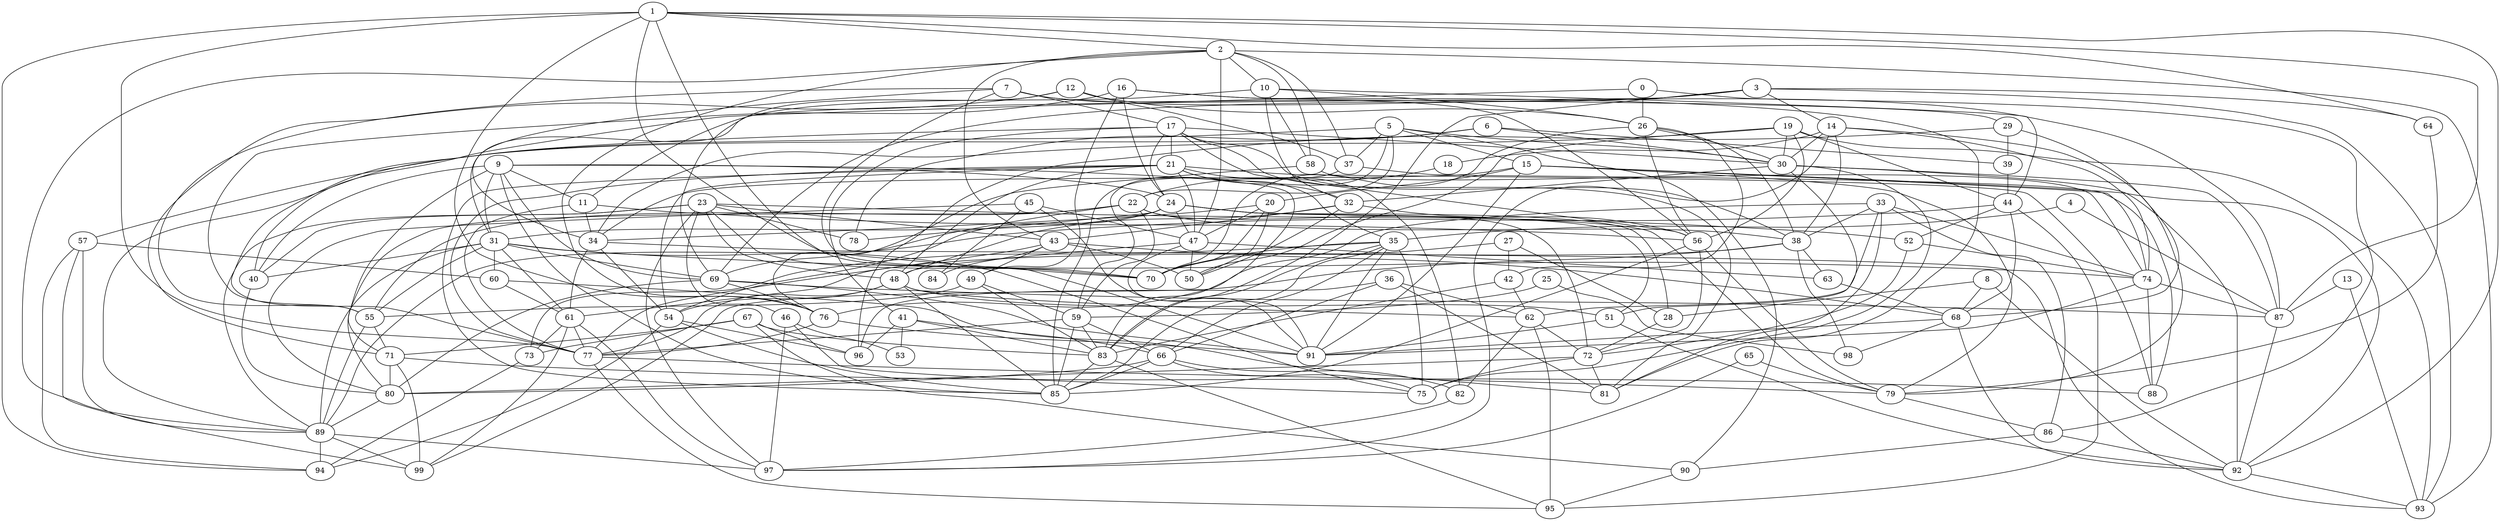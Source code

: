 strict graph "gnp_random_graph(100,0.06)" {
0;
1;
2;
3;
4;
5;
6;
7;
8;
9;
10;
11;
12;
13;
14;
15;
16;
17;
18;
19;
20;
21;
22;
23;
24;
25;
26;
27;
28;
29;
30;
31;
32;
33;
34;
35;
36;
37;
38;
39;
40;
41;
42;
43;
44;
45;
46;
47;
48;
49;
50;
51;
52;
53;
54;
55;
56;
57;
58;
59;
60;
61;
62;
63;
64;
65;
66;
67;
68;
69;
70;
71;
72;
73;
74;
75;
76;
77;
78;
79;
80;
81;
82;
83;
84;
85;
86;
87;
88;
89;
90;
91;
92;
93;
94;
95;
96;
97;
98;
99;
0 -- 40  [is_available=True, prob="0.769626745362"];
0 -- 26  [is_available=True, prob="1.0"];
0 -- 86  [is_available=True, prob="0.0445527356235"];
1 -- 64  [is_available=True, prob="0.862675481166"];
1 -- 2  [is_available=True, prob="0.738686443978"];
1 -- 70  [is_available=True, prob="0.608175101594"];
1 -- 76  [is_available=True, prob="0.988858971804"];
1 -- 77  [is_available=True, prob="1.0"];
1 -- 87  [is_available=True, prob="0.61590131799"];
1 -- 91  [is_available=True, prob="0.887815402571"];
1 -- 92  [is_available=True, prob="0.376840253081"];
1 -- 94  [is_available=True, prob="0.669273185184"];
2 -- 37  [is_available=True, prob="0.114771207679"];
2 -- 10  [is_available=True, prob="0.650142783012"];
2 -- 43  [is_available=True, prob="0.55130890883"];
2 -- 76  [is_available=True, prob="1.0"];
2 -- 47  [is_available=True, prob="0.281232006889"];
2 -- 89  [is_available=True, prob="0.441204296313"];
2 -- 58  [is_available=True, prob="1.0"];
2 -- 93  [is_available=True, prob="0.562800550873"];
3 -- 64  [is_available=True, prob="0.535026279028"];
3 -- 69  [is_available=True, prob="0.727927839257"];
3 -- 14  [is_available=True, prob="0.153827324161"];
3 -- 83  [is_available=True, prob="0.0510098681426"];
3 -- 93  [is_available=True, prob="1.0"];
3 -- 31  [is_available=True, prob="0.186699672318"];
4 -- 35  [is_available=True, prob="0.364691150144"];
4 -- 87  [is_available=True, prob="0.273770905707"];
5 -- 37  [is_available=True, prob="1.0"];
5 -- 15  [is_available=True, prob="0.134245260527"];
5 -- 22  [is_available=True, prob="0.0106474721293"];
5 -- 89  [is_available=True, prob="0.458212298719"];
5 -- 90  [is_available=True, prob="0.805855968409"];
5 -- 59  [is_available=True, prob="1.0"];
5 -- 30  [is_available=True, prob="1.0"];
6 -- 57  [is_available=True, prob="0.430897448428"];
6 -- 78  [is_available=True, prob="0.544377824518"];
6 -- 30  [is_available=True, prob="0.181139986926"];
6 -- 39  [is_available=True, prob="1.0"];
7 -- 34  [is_available=True, prob="1.0"];
7 -- 70  [is_available=True, prob="0.715267571838"];
7 -- 55  [is_available=True, prob="0.331574842252"];
7 -- 17  [is_available=True, prob="1.0"];
7 -- 87  [is_available=True, prob="0.850677713902"];
7 -- 56  [is_available=True, prob="0.231642439848"];
8 -- 92  [is_available=True, prob="0.385283120246"];
8 -- 68  [is_available=True, prob="0.990815091374"];
8 -- 28  [is_available=True, prob="1.0"];
9 -- 69  [is_available=True, prob="0.760306799988"];
9 -- 71  [is_available=True, prob="0.0361030400707"];
9 -- 40  [is_available=True, prob="0.974873325183"];
9 -- 11  [is_available=True, prob="1.0"];
9 -- 83  [is_available=True, prob="0.752620296859"];
9 -- 85  [is_available=True, prob="0.752945427234"];
9 -- 24  [is_available=True, prob="1.0"];
9 -- 31  [is_available=True, prob="0.210904031664"];
10 -- 32  [is_available=True, prob="0.720277854272"];
10 -- 11  [is_available=True, prob="0.174323929472"];
10 -- 44  [is_available=True, prob="0.683023878261"];
10 -- 58  [is_available=True, prob="0.999371673641"];
10 -- 26  [is_available=True, prob="0.915034486614"];
11 -- 56  [is_available=True, prob="0.878914499536"];
11 -- 34  [is_available=True, prob="1.0"];
11 -- 77  [is_available=True, prob="0.174511799587"];
12 -- 26  [is_available=True, prob="0.981574267822"];
12 -- 71  [is_available=True, prob="0.484164641696"];
12 -- 37  [is_available=True, prob="1.0"];
12 -- 69  [is_available=True, prob="1.0"];
13 -- 93  [is_available=True, prob="0.414401495017"];
13 -- 87  [is_available=True, prob="0.811389186981"];
14 -- 97  [is_available=True, prob="0.173267685993"];
14 -- 38  [is_available=True, prob="1.0"];
14 -- 74  [is_available=True, prob="0.743838699955"];
14 -- 79  [is_available=True, prob="1.0"];
14 -- 18  [is_available=True, prob="0.370726374072"];
14 -- 30  [is_available=True, prob="0.643745581025"];
15 -- 34  [is_available=True, prob="0.648093901167"];
15 -- 74  [is_available=True, prob="0.739568757459"];
15 -- 79  [is_available=True, prob="0.968319771207"];
15 -- 20  [is_available=True, prob="1.0"];
15 -- 91  [is_available=True, prob="0.580584374659"];
15 -- 92  [is_available=True, prob="1.0"];
16 -- 24  [is_available=True, prob="0.73344850005"];
16 -- 49  [is_available=True, prob="0.106776718999"];
16 -- 29  [is_available=True, prob="0.94881155863"];
16 -- 81  [is_available=True, prob="1.0"];
16 -- 55  [is_available=True, prob="0.628754688215"];
17 -- 38  [is_available=True, prob="0.743081837411"];
17 -- 41  [is_available=True, prob="0.476613899046"];
17 -- 77  [is_available=True, prob="1.0"];
17 -- 56  [is_available=True, prob="0.952677392449"];
17 -- 21  [is_available=True, prob="0.442490407609"];
17 -- 24  [is_available=True, prob="0.535533499819"];
17 -- 30  [is_available=True, prob="0.98386137451"];
17 -- 81  [is_available=True, prob="1.0"];
18 -- 22  [is_available=True, prob="1.0"];
19 -- 34  [is_available=True, prob="0.532080591964"];
19 -- 44  [is_available=True, prob="1.0"];
19 -- 50  [is_available=True, prob="0.68193034444"];
19 -- 56  [is_available=True, prob="0.223591770638"];
19 -- 93  [is_available=True, prob="1.0"];
19 -- 30  [is_available=True, prob="0.46944072348"];
20 -- 34  [is_available=True, prob="0.201615832056"];
20 -- 47  [is_available=True, prob="1.0"];
20 -- 50  [is_available=True, prob="0.00179257024098"];
20 -- 70  [is_available=True, prob="0.408856152423"];
21 -- 32  [is_available=True, prob="0.334262813948"];
21 -- 35  [is_available=True, prob="0.271427927685"];
21 -- 77  [is_available=True, prob="1.0"];
21 -- 47  [is_available=True, prob="0.153291843144"];
21 -- 48  [is_available=True, prob="1.0"];
21 -- 82  [is_available=True, prob="0.139798086819"];
21 -- 85  [is_available=True, prob="1.0"];
21 -- 54  [is_available=True, prob="0.403553302172"];
21 -- 88  [is_available=True, prob="0.448476781388"];
22 -- 69  [is_available=True, prob="0.358481022487"];
22 -- 38  [is_available=True, prob="1.0"];
22 -- 72  [is_available=True, prob="0.513952050945"];
22 -- 80  [is_available=True, prob="0.665929989441"];
22 -- 55  [is_available=True, prob="0.156037094892"];
22 -- 59  [is_available=True, prob="1.0"];
23 -- 97  [is_available=True, prob="1.0"];
23 -- 70  [is_available=True, prob="0.956376872733"];
23 -- 40  [is_available=True, prob="0.509899768391"];
23 -- 43  [is_available=True, prob="0.83900415243"];
23 -- 46  [is_available=True, prob="1.0"];
23 -- 48  [is_available=True, prob="0.459738040377"];
23 -- 52  [is_available=True, prob="1.0"];
23 -- 78  [is_available=True, prob="0.696417038205"];
23 -- 89  [is_available=True, prob="0.666234827875"];
24 -- 78  [is_available=True, prob="1.0"];
24 -- 47  [is_available=True, prob="0.475208593504"];
24 -- 51  [is_available=True, prob="1.0"];
24 -- 54  [is_available=True, prob="0.708620537691"];
24 -- 79  [is_available=True, prob="0.240736191318"];
24 -- 28  [is_available=True, prob="0.632409345295"];
24 -- 31  [is_available=True, prob="1.0"];
25 -- 98  [is_available=True, prob="0.697414567487"];
25 -- 59  [is_available=True, prob="0.551163030674"];
26 -- 70  [is_available=True, prob="0.562374885462"];
26 -- 38  [is_available=True, prob="1.0"];
26 -- 56  [is_available=True, prob="0.115727613212"];
26 -- 42  [is_available=True, prob="0.952776462111"];
26 -- 30  [is_available=True, prob="0.615995853614"];
27 -- 42  [is_available=True, prob="1.0"];
27 -- 28  [is_available=True, prob="1.0"];
27 -- 70  [is_available=True, prob="0.510035661057"];
28 -- 72  [is_available=True, prob="0.684561571975"];
29 -- 96  [is_available=True, prob="0.760635407487"];
29 -- 68  [is_available=True, prob="1.0"];
29 -- 39  [is_available=True, prob="1.0"];
30 -- 32  [is_available=True, prob="1.0"];
30 -- 51  [is_available=True, prob="0.296019060078"];
30 -- 75  [is_available=True, prob="0.582851238833"];
30 -- 87  [is_available=True, prob="0.989680820994"];
30 -- 92  [is_available=True, prob="1.0"];
31 -- 69  [is_available=True, prob="0.267807878932"];
31 -- 40  [is_available=True, prob="0.356895637686"];
31 -- 74  [is_available=True, prob="1.0"];
31 -- 75  [is_available=True, prob="0.00944283900289"];
31 -- 55  [is_available=True, prob="0.657445195138"];
31 -- 89  [is_available=True, prob="0.47740263129"];
31 -- 60  [is_available=True, prob="0.11389308133"];
31 -- 61  [is_available=True, prob="0.0505005189179"];
32 -- 43  [is_available=True, prob="1.0"];
32 -- 48  [is_available=True, prob="0.63014459808"];
32 -- 50  [is_available=True, prob="0.0840984006776"];
32 -- 56  [is_available=True, prob="0.986552227861"];
33 -- 38  [is_available=True, prob="0.566621381903"];
33 -- 74  [is_available=True, prob="1.0"];
33 -- 76  [is_available=True, prob="0.945129774077"];
33 -- 81  [is_available=True, prob="0.325353536973"];
33 -- 86  [is_available=True, prob="1.0"];
33 -- 62  [is_available=True, prob="1.0"];
34 -- 93  [is_available=True, prob="1.0"];
34 -- 54  [is_available=True, prob="1.0"];
34 -- 61  [is_available=True, prob="0.856051441551"];
35 -- 66  [is_available=True, prob="0.196551211208"];
35 -- 70  [is_available=True, prob="0.883636777811"];
35 -- 73  [is_available=True, prob="0.28298154599"];
35 -- 75  [is_available=True, prob="0.856297502141"];
35 -- 83  [is_available=True, prob="1.0"];
35 -- 91  [is_available=True, prob="0.946585837882"];
35 -- 85  [is_available=True, prob="0.623576151843"];
36 -- 96  [is_available=True, prob="0.35843183831"];
36 -- 81  [is_available=True, prob="0.887607696874"];
36 -- 66  [is_available=True, prob="0.983300629913"];
36 -- 62  [is_available=True, prob="1.0"];
37 -- 88  [is_available=True, prob="0.575519067395"];
37 -- 85  [is_available=True, prob="0.430834752527"];
38 -- 98  [is_available=True, prob="0.35988809126"];
38 -- 99  [is_available=True, prob="1.0"];
38 -- 61  [is_available=True, prob="1.0"];
38 -- 63  [is_available=True, prob="0.441908507948"];
39 -- 44  [is_available=True, prob="0.237722225015"];
40 -- 80  [is_available=True, prob="0.872479879079"];
41 -- 96  [is_available=True, prob="1.0"];
41 -- 66  [is_available=True, prob="0.442213553563"];
41 -- 83  [is_available=True, prob="0.732883038598"];
41 -- 53  [is_available=True, prob="0.194512938417"];
42 -- 83  [is_available=True, prob="0.39564549465"];
42 -- 62  [is_available=True, prob="0.688189616351"];
43 -- 68  [is_available=True, prob="0.483787549832"];
43 -- 77  [is_available=True, prob="1.0"];
43 -- 49  [is_available=True, prob="1.0"];
43 -- 50  [is_available=True, prob="0.764939913923"];
43 -- 84  [is_available=True, prob="0.415179670013"];
44 -- 68  [is_available=True, prob="0.332185632602"];
44 -- 52  [is_available=True, prob="0.116561169188"];
44 -- 89  [is_available=True, prob="0.637519571436"];
44 -- 95  [is_available=True, prob="0.328371775802"];
45 -- 80  [is_available=True, prob="0.658769774155"];
45 -- 91  [is_available=True, prob="0.186185669997"];
45 -- 84  [is_available=True, prob="0.693158355937"];
45 -- 47  [is_available=True, prob="0.0935874993268"];
46 -- 97  [is_available=True, prob="0.569439516437"];
46 -- 75  [is_available=True, prob="0.747870059649"];
46 -- 53  [is_available=True, prob="0.609773044024"];
47 -- 48  [is_available=True, prob="0.963652429881"];
47 -- 50  [is_available=True, prob="0.458899383545"];
47 -- 91  [is_available=True, prob="0.54928745147"];
47 -- 63  [is_available=True, prob="0.456786155231"];
48 -- 77  [is_available=True, prob="0.675347030984"];
48 -- 51  [is_available=True, prob="0.290993723212"];
48 -- 54  [is_available=True, prob="1.0"];
48 -- 62  [is_available=True, prob="0.781637016029"];
48 -- 85  [is_available=True, prob="0.693587244595"];
49 -- 59  [is_available=True, prob="1.0"];
49 -- 83  [is_available=True, prob="1.0"];
49 -- 55  [is_available=True, prob="1.0"];
51 -- 91  [is_available=True, prob="0.955052636583"];
51 -- 92  [is_available=True, prob="0.0239845113255"];
52 -- 72  [is_available=True, prob="0.584604518278"];
52 -- 74  [is_available=True, prob="0.954814359831"];
54 -- 96  [is_available=True, prob="1.0"];
54 -- 94  [is_available=True, prob="1.0"];
54 -- 85  [is_available=True, prob="1.0"];
55 -- 71  [is_available=True, prob="0.880912326245"];
55 -- 89  [is_available=True, prob="0.758522777111"];
56 -- 72  [is_available=True, prob="0.811973894419"];
56 -- 79  [is_available=True, prob="0.659807471637"];
56 -- 85  [is_available=True, prob="0.178401494967"];
57 -- 89  [is_available=True, prob="0.025436250313"];
57 -- 99  [is_available=True, prob="0.938601130945"];
57 -- 60  [is_available=True, prob="0.751613587844"];
57 -- 94  [is_available=True, prob="0.760543438808"];
58 -- 76  [is_available=True, prob="0.59848324433"];
58 -- 74  [is_available=True, prob="0.380558497934"];
59 -- 66  [is_available=True, prob="0.162749935687"];
59 -- 77  [is_available=True, prob="0.406146389047"];
59 -- 83  [is_available=True, prob="0.192157806285"];
59 -- 85  [is_available=True, prob="0.928226082361"];
60 -- 61  [is_available=True, prob="1.0"];
60 -- 81  [is_available=True, prob="1.0"];
61 -- 97  [is_available=True, prob="1.0"];
61 -- 99  [is_available=True, prob="0.24349066701"];
61 -- 73  [is_available=True, prob="0.0998004748969"];
61 -- 77  [is_available=True, prob="0.175328118305"];
62 -- 72  [is_available=True, prob="0.848035184185"];
62 -- 82  [is_available=True, prob="0.982179900704"];
62 -- 95  [is_available=True, prob="1.0"];
63 -- 68  [is_available=True, prob="0.727598238983"];
64 -- 79  [is_available=True, prob="0.389069909073"];
65 -- 97  [is_available=True, prob="0.351701005922"];
65 -- 79  [is_available=True, prob="1.0"];
66 -- 75  [is_available=True, prob="0.999645111597"];
66 -- 80  [is_available=True, prob="1.0"];
66 -- 82  [is_available=True, prob="0.708156268115"];
66 -- 85  [is_available=True, prob="0.363836424795"];
67 -- 96  [is_available=True, prob="0.845107634803"];
67 -- 73  [is_available=True, prob="1.0"];
67 -- 90  [is_available=True, prob="1.0"];
67 -- 83  [is_available=True, prob="0.771908524442"];
67 -- 71  [is_available=True, prob="0.823638030114"];
68 -- 98  [is_available=True, prob="0.267253399789"];
68 -- 91  [is_available=True, prob="0.498459406709"];
68 -- 92  [is_available=True, prob="0.367534343311"];
69 -- 76  [is_available=True, prob="0.499633057154"];
69 -- 80  [is_available=True, prob="0.603926983379"];
69 -- 87  [is_available=True, prob="0.21245468452"];
69 -- 91  [is_available=True, prob="1.0"];
71 -- 80  [is_available=True, prob="0.804309803841"];
71 -- 99  [is_available=True, prob="0.76737039783"];
71 -- 88  [is_available=True, prob="0.942709390957"];
72 -- 75  [is_available=True, prob="0.991939662559"];
72 -- 80  [is_available=True, prob="0.124549789"];
72 -- 81  [is_available=True, prob="0.205389350344"];
73 -- 94  [is_available=True, prob="0.541888102924"];
74 -- 87  [is_available=True, prob="0.550133569978"];
74 -- 88  [is_available=True, prob="0.340214274493"];
74 -- 91  [is_available=True, prob="0.414309142351"];
76 -- 77  [is_available=True, prob="0.242453934747"];
76 -- 91  [is_available=True, prob="0.187677394169"];
77 -- 79  [is_available=True, prob="0.259699321998"];
77 -- 95  [is_available=True, prob="0.237005681416"];
79 -- 86  [is_available=True, prob="1.0"];
80 -- 89  [is_available=True, prob="1.0"];
82 -- 97  [is_available=True, prob="0.0857765584258"];
83 -- 85  [is_available=True, prob="0.855753717266"];
83 -- 95  [is_available=True, prob="1.0"];
86 -- 90  [is_available=True, prob="1.0"];
86 -- 92  [is_available=True, prob="0.818523619121"];
87 -- 92  [is_available=True, prob="0.449146473189"];
89 -- 97  [is_available=True, prob="0.724379797368"];
89 -- 99  [is_available=True, prob="1.0"];
89 -- 94  [is_available=True, prob="0.840040299528"];
90 -- 95  [is_available=True, prob="0.446140190991"];
92 -- 93  [is_available=True, prob="0.372577189329"];
}
